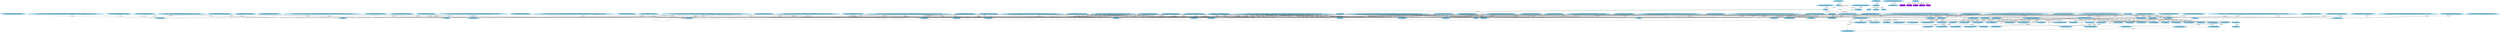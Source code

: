 digraph {
	"pizza.NamedPizza" [color=skyblue shape=ellipse style=filled]
	"pizza.American" [color=skyblue shape=ellipse style=filled]
	"pizza.NamedPizza" -> "pizza.American" [label=Subclass shape=normal]
	"pizza.hasTopping.some(pizza.MozzarellaTopping)" [color=skyblue shape=ellipse style=filled]
	"pizza.American" [color=skyblue shape=ellipse style=filled]
	"pizza.hasTopping.some(pizza.MozzarellaTopping)" -> "pizza.American" [label=Subclass shape=normal]
	"pizza.hasTopping.some(pizza.PeperoniSausageTopping)" [color=skyblue shape=ellipse style=filled]
	"pizza.American" [color=skyblue shape=ellipse style=filled]
	"pizza.hasTopping.some(pizza.PeperoniSausageTopping)" -> "pizza.American" [label=Subclass shape=normal]
	"pizza.hasTopping.some(pizza.TomatoTopping)" [color=skyblue shape=ellipse style=filled]
	"pizza.American" [color=skyblue shape=ellipse style=filled]
	"pizza.hasTopping.some(pizza.TomatoTopping)" -> "pizza.American" [label=Subclass shape=normal]
	"pizza.hasTopping.only(pizza.MozzarellaTopping | pizza.PeperoniSausageTopping | pizza.TomatoTopping)" [color=skyblue shape=ellipse style=filled]
	"pizza.American" [color=skyblue shape=ellipse style=filled]
	"pizza.hasTopping.only(pizza.MozzarellaTopping | pizza.PeperoniSausageTopping | pizza.TomatoTopping)" -> "pizza.American" [label=Subclass shape=normal]
	"pizza.hasCountryOfOrigin.value(pizza.America)" [color=skyblue shape=ellipse style=filled]
	"pizza.American" [color=skyblue shape=ellipse style=filled]
	"pizza.hasCountryOfOrigin.value(pizza.America)" -> "pizza.American" [label=Subclass shape=normal]
	"pizza.NamedPizza" [color=skyblue shape=ellipse style=filled]
	"pizza.AmericanHot" [color=skyblue shape=ellipse style=filled]
	"pizza.NamedPizza" -> "pizza.AmericanHot" [label=Subclass shape=normal]
	"pizza.hasTopping.some(pizza.HotGreenPepperTopping)" [color=skyblue shape=ellipse style=filled]
	"pizza.AmericanHot" [color=skyblue shape=ellipse style=filled]
	"pizza.hasTopping.some(pizza.HotGreenPepperTopping)" -> "pizza.AmericanHot" [label=Subclass shape=normal]
	"pizza.hasTopping.some(pizza.JalapenoPepperTopping)" [color=skyblue shape=ellipse style=filled]
	"pizza.AmericanHot" [color=skyblue shape=ellipse style=filled]
	"pizza.hasTopping.some(pizza.JalapenoPepperTopping)" -> "pizza.AmericanHot" [label=Subclass shape=normal]
	"pizza.hasTopping.some(pizza.MozzarellaTopping)" [color=skyblue shape=ellipse style=filled]
	"pizza.AmericanHot" [color=skyblue shape=ellipse style=filled]
	"pizza.hasTopping.some(pizza.MozzarellaTopping)" -> "pizza.AmericanHot" [label=Subclass shape=normal]
	"pizza.hasTopping.some(pizza.PeperoniSausageTopping)" [color=skyblue shape=ellipse style=filled]
	"pizza.AmericanHot" [color=skyblue shape=ellipse style=filled]
	"pizza.hasTopping.some(pizza.PeperoniSausageTopping)" -> "pizza.AmericanHot" [label=Subclass shape=normal]
	"pizza.hasTopping.some(pizza.TomatoTopping)" [color=skyblue shape=ellipse style=filled]
	"pizza.AmericanHot" [color=skyblue shape=ellipse style=filled]
	"pizza.hasTopping.some(pizza.TomatoTopping)" -> "pizza.AmericanHot" [label=Subclass shape=normal]
	"pizza.hasTopping.only(pizza.HotGreenPepperTopping | pizza.JalapenoPepperTopping | pizza.MozzarellaTopping | pizza.PeperoniSausageTopping | pizza.TomatoTopping)" [color=skyblue shape=ellipse style=filled]
	"pizza.AmericanHot" [color=skyblue shape=ellipse style=filled]
	"pizza.hasTopping.only(pizza.HotGreenPepperTopping | pizza.JalapenoPepperTopping | pizza.MozzarellaTopping | pizza.PeperoniSausageTopping | pizza.TomatoTopping)" -> "pizza.AmericanHot" [label=Subclass shape=normal]
	"pizza.hasCountryOfOrigin.value(pizza.America)" [color=skyblue shape=ellipse style=filled]
	"pizza.AmericanHot" [color=skyblue shape=ellipse style=filled]
	"pizza.hasCountryOfOrigin.value(pizza.America)" -> "pizza.AmericanHot" [label=Subclass shape=normal]
	"pizza.FishTopping" [color=skyblue shape=ellipse style=filled]
	"pizza.AnchoviesTopping" [color=skyblue shape=ellipse style=filled]
	"pizza.FishTopping" -> "pizza.AnchoviesTopping" [label=Subclass shape=normal]
	"pizza.VegetableTopping" [color=skyblue shape=ellipse style=filled]
	"pizza.ArtichokeTopping" [color=skyblue shape=ellipse style=filled]
	"pizza.VegetableTopping" -> "pizza.ArtichokeTopping" [label=Subclass shape=normal]
	"pizza.hasSpiciness.some(pizza.Mild)" [color=skyblue shape=ellipse style=filled]
	"pizza.ArtichokeTopping" [color=skyblue shape=ellipse style=filled]
	"pizza.hasSpiciness.some(pizza.Mild)" -> "pizza.ArtichokeTopping" [label=Subclass shape=normal]
	"pizza.VegetableTopping" [color=skyblue shape=ellipse style=filled]
	"pizza.AsparagusTopping" [color=skyblue shape=ellipse style=filled]
	"pizza.VegetableTopping" -> "pizza.AsparagusTopping" [label=Subclass shape=normal]
	"pizza.hasSpiciness.some(pizza.Mild)" [color=skyblue shape=ellipse style=filled]
	"pizza.AsparagusTopping" [color=skyblue shape=ellipse style=filled]
	"pizza.hasSpiciness.some(pizza.Mild)" -> "pizza.AsparagusTopping" [label=Subclass shape=normal]
	"pizza.NamedPizza" [color=skyblue shape=ellipse style=filled]
	"pizza.Cajun" [color=skyblue shape=ellipse style=filled]
	"pizza.NamedPizza" -> "pizza.Cajun" [label=Subclass shape=normal]
	"pizza.hasTopping.some(pizza.MozzarellaTopping)" [color=skyblue shape=ellipse style=filled]
	"pizza.Cajun" [color=skyblue shape=ellipse style=filled]
	"pizza.hasTopping.some(pizza.MozzarellaTopping)" -> "pizza.Cajun" [label=Subclass shape=normal]
	"pizza.hasTopping.some(pizza.OnionTopping)" [color=skyblue shape=ellipse style=filled]
	"pizza.Cajun" [color=skyblue shape=ellipse style=filled]
	"pizza.hasTopping.some(pizza.OnionTopping)" -> "pizza.Cajun" [label=Subclass shape=normal]
	"pizza.hasTopping.some(pizza.PeperonataTopping)" [color=skyblue shape=ellipse style=filled]
	"pizza.Cajun" [color=skyblue shape=ellipse style=filled]
	"pizza.hasTopping.some(pizza.PeperonataTopping)" -> "pizza.Cajun" [label=Subclass shape=normal]
	"pizza.hasTopping.some(pizza.PrawnsTopping)" [color=skyblue shape=ellipse style=filled]
	"pizza.Cajun" [color=skyblue shape=ellipse style=filled]
	"pizza.hasTopping.some(pizza.PrawnsTopping)" -> "pizza.Cajun" [label=Subclass shape=normal]
	"pizza.hasTopping.some(pizza.TobascoPepperSauce)" [color=skyblue shape=ellipse style=filled]
	"pizza.Cajun" [color=skyblue shape=ellipse style=filled]
	"pizza.hasTopping.some(pizza.TobascoPepperSauce)" -> "pizza.Cajun" [label=Subclass shape=normal]
	"pizza.hasTopping.some(pizza.TomatoTopping)" [color=skyblue shape=ellipse style=filled]
	"pizza.Cajun" [color=skyblue shape=ellipse style=filled]
	"pizza.hasTopping.some(pizza.TomatoTopping)" -> "pizza.Cajun" [label=Subclass shape=normal]
	"pizza.hasTopping.only(pizza.MozzarellaTopping | pizza.OnionTopping | pizza.PeperonataTopping | pizza.PrawnsTopping | pizza.TobascoPepperSauce | pizza.TomatoTopping)" [color=skyblue shape=ellipse style=filled]
	"pizza.Cajun" [color=skyblue shape=ellipse style=filled]
	"pizza.hasTopping.only(pizza.MozzarellaTopping | pizza.OnionTopping | pizza.PeperonataTopping | pizza.PrawnsTopping | pizza.TobascoPepperSauce | pizza.TomatoTopping)" -> "pizza.Cajun" [label=Subclass shape=normal]
	"pizza.HerbSpiceTopping" [color=skyblue shape=ellipse style=filled]
	"pizza.CajunSpiceTopping" [color=skyblue shape=ellipse style=filled]
	"pizza.HerbSpiceTopping" -> "pizza.CajunSpiceTopping" [label=Subclass shape=normal]
	"pizza.hasSpiciness.some(pizza.Hot)" [color=skyblue shape=ellipse style=filled]
	"pizza.CajunSpiceTopping" [color=skyblue shape=ellipse style=filled]
	"pizza.hasSpiciness.some(pizza.Hot)" -> "pizza.CajunSpiceTopping" [label=Subclass shape=normal]
	"pizza.VegetableTopping" [color=skyblue shape=ellipse style=filled]
	"pizza.CaperTopping" [color=skyblue shape=ellipse style=filled]
	"pizza.VegetableTopping" -> "pizza.CaperTopping" [label=Subclass shape=normal]
	"pizza.hasSpiciness.some(pizza.Mild)" [color=skyblue shape=ellipse style=filled]
	"pizza.CaperTopping" [color=skyblue shape=ellipse style=filled]
	"pizza.hasSpiciness.some(pizza.Mild)" -> "pizza.CaperTopping" [label=Subclass shape=normal]
	"pizza.NamedPizza" [color=skyblue shape=ellipse style=filled]
	"pizza.Capricciosa" [color=skyblue shape=ellipse style=filled]
	"pizza.NamedPizza" -> "pizza.Capricciosa" [label=Subclass shape=normal]
	"pizza.hasTopping.some(pizza.AnchoviesTopping)" [color=skyblue shape=ellipse style=filled]
	"pizza.Capricciosa" [color=skyblue shape=ellipse style=filled]
	"pizza.hasTopping.some(pizza.AnchoviesTopping)" -> "pizza.Capricciosa" [label=Subclass shape=normal]
	"pizza.hasTopping.some(pizza.CaperTopping)" [color=skyblue shape=ellipse style=filled]
	"pizza.Capricciosa" [color=skyblue shape=ellipse style=filled]
	"pizza.hasTopping.some(pizza.CaperTopping)" -> "pizza.Capricciosa" [label=Subclass shape=normal]
	"pizza.hasTopping.some(pizza.HamTopping)" [color=skyblue shape=ellipse style=filled]
	"pizza.Capricciosa" [color=skyblue shape=ellipse style=filled]
	"pizza.hasTopping.some(pizza.HamTopping)" -> "pizza.Capricciosa" [label=Subclass shape=normal]
	"pizza.hasTopping.some(pizza.MozzarellaTopping)" [color=skyblue shape=ellipse style=filled]
	"pizza.Capricciosa" [color=skyblue shape=ellipse style=filled]
	"pizza.hasTopping.some(pizza.MozzarellaTopping)" -> "pizza.Capricciosa" [label=Subclass shape=normal]
	"pizza.hasTopping.some(pizza.OliveTopping)" [color=skyblue shape=ellipse style=filled]
	"pizza.Capricciosa" [color=skyblue shape=ellipse style=filled]
	"pizza.hasTopping.some(pizza.OliveTopping)" -> "pizza.Capricciosa" [label=Subclass shape=normal]
	"pizza.hasTopping.some(pizza.PeperonataTopping)" [color=skyblue shape=ellipse style=filled]
	"pizza.Capricciosa" [color=skyblue shape=ellipse style=filled]
	"pizza.hasTopping.some(pizza.PeperonataTopping)" -> "pizza.Capricciosa" [label=Subclass shape=normal]
	"pizza.hasTopping.some(pizza.TomatoTopping)" [color=skyblue shape=ellipse style=filled]
	"pizza.Capricciosa" [color=skyblue shape=ellipse style=filled]
	"pizza.hasTopping.some(pizza.TomatoTopping)" -> "pizza.Capricciosa" [label=Subclass shape=normal]
	"pizza.hasTopping.only(pizza.AnchoviesTopping | pizza.CaperTopping | pizza.HamTopping | pizza.MozzarellaTopping | pizza.OliveTopping | pizza.PeperonataTopping | pizza.TomatoTopping)" [color=skyblue shape=ellipse style=filled]
	"pizza.Capricciosa" [color=skyblue shape=ellipse style=filled]
	"pizza.hasTopping.only(pizza.AnchoviesTopping | pizza.CaperTopping | pizza.HamTopping | pizza.MozzarellaTopping | pizza.OliveTopping | pizza.PeperonataTopping | pizza.TomatoTopping)" -> "pizza.Capricciosa" [label=Subclass shape=normal]
	"pizza.NamedPizza" [color=skyblue shape=ellipse style=filled]
	"pizza.Caprina" [color=skyblue shape=ellipse style=filled]
	"pizza.NamedPizza" -> "pizza.Caprina" [label=Subclass shape=normal]
	"pizza.hasTopping.some(pizza.GoatsCheeseTopping)" [color=skyblue shape=ellipse style=filled]
	"pizza.Caprina" [color=skyblue shape=ellipse style=filled]
	"pizza.hasTopping.some(pizza.GoatsCheeseTopping)" -> "pizza.Caprina" [label=Subclass shape=normal]
	"pizza.hasTopping.some(pizza.MozzarellaTopping)" [color=skyblue shape=ellipse style=filled]
	"pizza.Caprina" [color=skyblue shape=ellipse style=filled]
	"pizza.hasTopping.some(pizza.MozzarellaTopping)" -> "pizza.Caprina" [label=Subclass shape=normal]
	"pizza.hasTopping.some(pizza.SundriedTomatoTopping)" [color=skyblue shape=ellipse style=filled]
	"pizza.Caprina" [color=skyblue shape=ellipse style=filled]
	"pizza.hasTopping.some(pizza.SundriedTomatoTopping)" -> "pizza.Caprina" [label=Subclass shape=normal]
	"pizza.hasTopping.some(pizza.TomatoTopping)" [color=skyblue shape=ellipse style=filled]
	"pizza.Caprina" [color=skyblue shape=ellipse style=filled]
	"pizza.hasTopping.some(pizza.TomatoTopping)" -> "pizza.Caprina" [label=Subclass shape=normal]
	"pizza.hasTopping.only(pizza.GoatsCheeseTopping | pizza.MozzarellaTopping | pizza.SundriedTomatoTopping | pizza.TomatoTopping)" [color=skyblue shape=ellipse style=filled]
	"pizza.Caprina" [color=skyblue shape=ellipse style=filled]
	"pizza.hasTopping.only(pizza.GoatsCheeseTopping | pizza.MozzarellaTopping | pizza.SundriedTomatoTopping | pizza.TomatoTopping)" -> "pizza.Caprina" [label=Subclass shape=normal]
	"pizza.PizzaTopping" [color=skyblue shape=ellipse style=filled]
	"pizza.CheeseTopping" [color=skyblue shape=ellipse style=filled]
	"pizza.PizzaTopping" -> "pizza.CheeseTopping" [label=Subclass shape=normal]
	"pizza.CheeseTopping" [color=skyblue shape=ellipse style=filled]
	"pizza.CheeseyVegetableTopping" [color=skyblue shape=ellipse style=filled]
	"pizza.CheeseTopping" -> "pizza.CheeseyVegetableTopping" [label=Subclass shape=normal]
	"pizza.VegetableTopping" [color=skyblue shape=ellipse style=filled]
	"pizza.CheeseyVegetableTopping" [color=skyblue shape=ellipse style=filled]
	"pizza.VegetableTopping" -> "pizza.CheeseyVegetableTopping" [label=Subclass shape=normal]
	"pizza.MeatTopping" [color=skyblue shape=ellipse style=filled]
	"pizza.ChickenTopping" [color=skyblue shape=ellipse style=filled]
	"pizza.MeatTopping" -> "pizza.ChickenTopping" [label=Subclass shape=normal]
	"pizza.hasSpiciness.some(pizza.Mild)" [color=skyblue shape=ellipse style=filled]
	"pizza.ChickenTopping" [color=skyblue shape=ellipse style=filled]
	"pizza.hasSpiciness.some(pizza.Mild)" -> "pizza.ChickenTopping" [label=Subclass shape=normal]
	"pizza.PizzaBase" [color=skyblue shape=ellipse style=filled]
	"pizza.DeepPanBase" [color=skyblue shape=ellipse style=filled]
	"pizza.PizzaBase" -> "pizza.DeepPanBase" [label=Subclass shape=normal]
	"pizza.NamedPizza" [color=skyblue shape=ellipse style=filled]
	"pizza.Fiorentina" [color=skyblue shape=ellipse style=filled]
	"pizza.NamedPizza" -> "pizza.Fiorentina" [label=Subclass shape=normal]
	"pizza.hasTopping.some(pizza.GarlicTopping)" [color=skyblue shape=ellipse style=filled]
	"pizza.Fiorentina" [color=skyblue shape=ellipse style=filled]
	"pizza.hasTopping.some(pizza.GarlicTopping)" -> "pizza.Fiorentina" [label=Subclass shape=normal]
	"pizza.hasTopping.some(pizza.MozzarellaTopping)" [color=skyblue shape=ellipse style=filled]
	"pizza.Fiorentina" [color=skyblue shape=ellipse style=filled]
	"pizza.hasTopping.some(pizza.MozzarellaTopping)" -> "pizza.Fiorentina" [label=Subclass shape=normal]
	"pizza.hasTopping.some(pizza.OliveTopping)" [color=skyblue shape=ellipse style=filled]
	"pizza.Fiorentina" [color=skyblue shape=ellipse style=filled]
	"pizza.hasTopping.some(pizza.OliveTopping)" -> "pizza.Fiorentina" [label=Subclass shape=normal]
	"pizza.hasTopping.some(pizza.ParmesanTopping)" [color=skyblue shape=ellipse style=filled]
	"pizza.Fiorentina" [color=skyblue shape=ellipse style=filled]
	"pizza.hasTopping.some(pizza.ParmesanTopping)" -> "pizza.Fiorentina" [label=Subclass shape=normal]
	"pizza.hasTopping.some(pizza.SpinachTopping)" [color=skyblue shape=ellipse style=filled]
	"pizza.Fiorentina" [color=skyblue shape=ellipse style=filled]
	"pizza.hasTopping.some(pizza.SpinachTopping)" -> "pizza.Fiorentina" [label=Subclass shape=normal]
	"pizza.hasTopping.some(pizza.TomatoTopping)" [color=skyblue shape=ellipse style=filled]
	"pizza.Fiorentina" [color=skyblue shape=ellipse style=filled]
	"pizza.hasTopping.some(pizza.TomatoTopping)" -> "pizza.Fiorentina" [label=Subclass shape=normal]
	"pizza.hasTopping.only(pizza.GarlicTopping | pizza.MozzarellaTopping | pizza.OliveTopping | pizza.ParmesanTopping | pizza.SpinachTopping | pizza.TomatoTopping)" [color=skyblue shape=ellipse style=filled]
	"pizza.Fiorentina" [color=skyblue shape=ellipse style=filled]
	"pizza.hasTopping.only(pizza.GarlicTopping | pizza.MozzarellaTopping | pizza.OliveTopping | pizza.ParmesanTopping | pizza.SpinachTopping | pizza.TomatoTopping)" -> "pizza.Fiorentina" [label=Subclass shape=normal]
	"pizza.PizzaTopping" [color=skyblue shape=ellipse style=filled]
	"pizza.FishTopping" [color=skyblue shape=ellipse style=filled]
	"pizza.PizzaTopping" -> "pizza.FishTopping" [label=Subclass shape=normal]
	"pizza.hasSpiciness.some(pizza.Mild)" [color=skyblue shape=ellipse style=filled]
	"pizza.FishTopping" [color=skyblue shape=ellipse style=filled]
	"pizza.hasSpiciness.some(pizza.Mild)" -> "pizza.FishTopping" [label=Subclass shape=normal]
	"pizza.DomainConcept" [color=skyblue shape=ellipse style=filled]
	"pizza.Food" [color=skyblue shape=ellipse style=filled]
	"pizza.DomainConcept" -> "pizza.Food" [label=Subclass shape=normal]
	"pizza.CheeseTopping" [color=skyblue shape=ellipse style=filled]
	"pizza.FourCheesesTopping" [color=skyblue shape=ellipse style=filled]
	"pizza.CheeseTopping" -> "pizza.FourCheesesTopping" [label=Subclass shape=normal]
	"pizza.hasSpiciness.some(pizza.Mild)" [color=skyblue shape=ellipse style=filled]
	"pizza.FourCheesesTopping" [color=skyblue shape=ellipse style=filled]
	"pizza.hasSpiciness.some(pizza.Mild)" -> "pizza.FourCheesesTopping" [label=Subclass shape=normal]
	"pizza.NamedPizza" [color=skyblue shape=ellipse style=filled]
	"pizza.FourSeasons" [color=skyblue shape=ellipse style=filled]
	"pizza.NamedPizza" -> "pizza.FourSeasons" [label=Subclass shape=normal]
	"pizza.hasTopping.some(pizza.AnchoviesTopping)" [color=skyblue shape=ellipse style=filled]
	"pizza.FourSeasons" [color=skyblue shape=ellipse style=filled]
	"pizza.hasTopping.some(pizza.AnchoviesTopping)" -> "pizza.FourSeasons" [label=Subclass shape=normal]
	"pizza.hasTopping.some(pizza.CaperTopping)" [color=skyblue shape=ellipse style=filled]
	"pizza.FourSeasons" [color=skyblue shape=ellipse style=filled]
	"pizza.hasTopping.some(pizza.CaperTopping)" -> "pizza.FourSeasons" [label=Subclass shape=normal]
	"pizza.hasTopping.some(pizza.MozzarellaTopping)" [color=skyblue shape=ellipse style=filled]
	"pizza.FourSeasons" [color=skyblue shape=ellipse style=filled]
	"pizza.hasTopping.some(pizza.MozzarellaTopping)" -> "pizza.FourSeasons" [label=Subclass shape=normal]
	"pizza.hasTopping.some(pizza.MushroomTopping)" [color=skyblue shape=ellipse style=filled]
	"pizza.FourSeasons" [color=skyblue shape=ellipse style=filled]
	"pizza.hasTopping.some(pizza.MushroomTopping)" -> "pizza.FourSeasons" [label=Subclass shape=normal]
	"pizza.hasTopping.some(pizza.OliveTopping)" [color=skyblue shape=ellipse style=filled]
	"pizza.FourSeasons" [color=skyblue shape=ellipse style=filled]
	"pizza.hasTopping.some(pizza.OliveTopping)" -> "pizza.FourSeasons" [label=Subclass shape=normal]
	"pizza.hasTopping.some(pizza.PeperoniSausageTopping)" [color=skyblue shape=ellipse style=filled]
	"pizza.FourSeasons" [color=skyblue shape=ellipse style=filled]
	"pizza.hasTopping.some(pizza.PeperoniSausageTopping)" -> "pizza.FourSeasons" [label=Subclass shape=normal]
	"pizza.hasTopping.some(pizza.TomatoTopping)" [color=skyblue shape=ellipse style=filled]
	"pizza.FourSeasons" [color=skyblue shape=ellipse style=filled]
	"pizza.hasTopping.some(pizza.TomatoTopping)" -> "pizza.FourSeasons" [label=Subclass shape=normal]
	"pizza.hasTopping.only(pizza.AnchoviesTopping | pizza.CaperTopping | pizza.MozzarellaTopping | pizza.MushroomTopping | pizza.OliveTopping | pizza.PeperoniSausageTopping | pizza.TomatoTopping)" [color=skyblue shape=ellipse style=filled]
	"pizza.FourSeasons" [color=skyblue shape=ellipse style=filled]
	"pizza.hasTopping.only(pizza.AnchoviesTopping | pizza.CaperTopping | pizza.MozzarellaTopping | pizza.MushroomTopping | pizza.OliveTopping | pizza.PeperoniSausageTopping | pizza.TomatoTopping)" -> "pizza.FourSeasons" [label=Subclass shape=normal]
	"pizza.PizzaTopping" [color=skyblue shape=ellipse style=filled]
	"pizza.FruitTopping" [color=skyblue shape=ellipse style=filled]
	"pizza.PizzaTopping" -> "pizza.FruitTopping" [label=Subclass shape=normal]
	"pizza.NamedPizza" [color=skyblue shape=ellipse style=filled]
	"pizza.FruttiDiMare" [color=skyblue shape=ellipse style=filled]
	"pizza.NamedPizza" -> "pizza.FruttiDiMare" [label=Subclass shape=normal]
	"pizza.hasTopping.some(pizza.GarlicTopping)" [color=skyblue shape=ellipse style=filled]
	"pizza.FruttiDiMare" [color=skyblue shape=ellipse style=filled]
	"pizza.hasTopping.some(pizza.GarlicTopping)" -> "pizza.FruttiDiMare" [label=Subclass shape=normal]
	"pizza.hasTopping.some(pizza.MixedSeafoodTopping)" [color=skyblue shape=ellipse style=filled]
	"pizza.FruttiDiMare" [color=skyblue shape=ellipse style=filled]
	"pizza.hasTopping.some(pizza.MixedSeafoodTopping)" -> "pizza.FruttiDiMare" [label=Subclass shape=normal]
	"pizza.hasTopping.some(pizza.TomatoTopping)" [color=skyblue shape=ellipse style=filled]
	"pizza.FruttiDiMare" [color=skyblue shape=ellipse style=filled]
	"pizza.hasTopping.some(pizza.TomatoTopping)" -> "pizza.FruttiDiMare" [label=Subclass shape=normal]
	"pizza.hasTopping.only(pizza.GarlicTopping | pizza.MixedSeafoodTopping | pizza.TomatoTopping)" [color=skyblue shape=ellipse style=filled]
	"pizza.FruttiDiMare" [color=skyblue shape=ellipse style=filled]
	"pizza.hasTopping.only(pizza.GarlicTopping | pizza.MixedSeafoodTopping | pizza.TomatoTopping)" -> "pizza.FruttiDiMare" [label=Subclass shape=normal]
	"pizza.VegetableTopping" [color=skyblue shape=ellipse style=filled]
	"pizza.GarlicTopping" [color=skyblue shape=ellipse style=filled]
	"pizza.VegetableTopping" -> "pizza.GarlicTopping" [label=Subclass shape=normal]
	"pizza.hasSpiciness.some(pizza.Medium)" [color=skyblue shape=ellipse style=filled]
	"pizza.GarlicTopping" [color=skyblue shape=ellipse style=filled]
	"pizza.hasSpiciness.some(pizza.Medium)" -> "pizza.GarlicTopping" [label=Subclass shape=normal]
	"pizza.NamedPizza" [color=skyblue shape=ellipse style=filled]
	"pizza.Giardiniera" [color=skyblue shape=ellipse style=filled]
	"pizza.NamedPizza" -> "pizza.Giardiniera" [label=Subclass shape=normal]
	"pizza.hasTopping.some(pizza.LeekTopping)" [color=skyblue shape=ellipse style=filled]
	"pizza.Giardiniera" [color=skyblue shape=ellipse style=filled]
	"pizza.hasTopping.some(pizza.LeekTopping)" -> "pizza.Giardiniera" [label=Subclass shape=normal]
	"pizza.hasTopping.some(pizza.MozzarellaTopping)" [color=skyblue shape=ellipse style=filled]
	"pizza.Giardiniera" [color=skyblue shape=ellipse style=filled]
	"pizza.hasTopping.some(pizza.MozzarellaTopping)" -> "pizza.Giardiniera" [label=Subclass shape=normal]
	"pizza.hasTopping.some(pizza.MushroomTopping)" [color=skyblue shape=ellipse style=filled]
	"pizza.Giardiniera" [color=skyblue shape=ellipse style=filled]
	"pizza.hasTopping.some(pizza.MushroomTopping)" -> "pizza.Giardiniera" [label=Subclass shape=normal]
	"pizza.hasTopping.some(pizza.OliveTopping)" [color=skyblue shape=ellipse style=filled]
	"pizza.Giardiniera" [color=skyblue shape=ellipse style=filled]
	"pizza.hasTopping.some(pizza.OliveTopping)" -> "pizza.Giardiniera" [label=Subclass shape=normal]
	"pizza.hasTopping.some(pizza.PeperonataTopping)" [color=skyblue shape=ellipse style=filled]
	"pizza.Giardiniera" [color=skyblue shape=ellipse style=filled]
	"pizza.hasTopping.some(pizza.PeperonataTopping)" -> "pizza.Giardiniera" [label=Subclass shape=normal]
	"pizza.hasTopping.some(pizza.PetitPoisTopping)" [color=skyblue shape=ellipse style=filled]
	"pizza.Giardiniera" [color=skyblue shape=ellipse style=filled]
	"pizza.hasTopping.some(pizza.PetitPoisTopping)" -> "pizza.Giardiniera" [label=Subclass shape=normal]
	"pizza.hasTopping.some(pizza.SlicedTomatoTopping)" [color=skyblue shape=ellipse style=filled]
	"pizza.Giardiniera" [color=skyblue shape=ellipse style=filled]
	"pizza.hasTopping.some(pizza.SlicedTomatoTopping)" -> "pizza.Giardiniera" [label=Subclass shape=normal]
	"pizza.hasTopping.some(pizza.TomatoTopping)" [color=skyblue shape=ellipse style=filled]
	"pizza.Giardiniera" [color=skyblue shape=ellipse style=filled]
	"pizza.hasTopping.some(pizza.TomatoTopping)" -> "pizza.Giardiniera" [label=Subclass shape=normal]
	"pizza.hasTopping.only(pizza.LeekTopping | pizza.MozzarellaTopping | pizza.MushroomTopping | pizza.OliveTopping | pizza.PeperonataTopping | pizza.PetitPoisTopping | pizza.SlicedTomatoTopping | pizza.TomatoTopping)" [color=skyblue shape=ellipse style=filled]
	"pizza.Giardiniera" [color=skyblue shape=ellipse style=filled]
	"pizza.hasTopping.only(pizza.LeekTopping | pizza.MozzarellaTopping | pizza.MushroomTopping | pizza.OliveTopping | pizza.PeperonataTopping | pizza.PetitPoisTopping | pizza.SlicedTomatoTopping | pizza.TomatoTopping)" -> "pizza.Giardiniera" [label=Subclass shape=normal]
	"pizza.CheeseTopping" [color=skyblue shape=ellipse style=filled]
	"pizza.GoatsCheeseTopping" [color=skyblue shape=ellipse style=filled]
	"pizza.CheeseTopping" -> "pizza.GoatsCheeseTopping" [label=Subclass shape=normal]
	"pizza.hasSpiciness.some(pizza.Mild)" [color=skyblue shape=ellipse style=filled]
	"pizza.GoatsCheeseTopping" [color=skyblue shape=ellipse style=filled]
	"pizza.hasSpiciness.some(pizza.Mild)" -> "pizza.GoatsCheeseTopping" [label=Subclass shape=normal]
	"pizza.CheeseTopping" [color=skyblue shape=ellipse style=filled]
	"pizza.GorgonzolaTopping" [color=skyblue shape=ellipse style=filled]
	"pizza.CheeseTopping" -> "pizza.GorgonzolaTopping" [label=Subclass shape=normal]
	"pizza.hasSpiciness.some(pizza.Mild)" [color=skyblue shape=ellipse style=filled]
	"pizza.GorgonzolaTopping" [color=skyblue shape=ellipse style=filled]
	"pizza.hasSpiciness.some(pizza.Mild)" -> "pizza.GorgonzolaTopping" [label=Subclass shape=normal]
	"pizza.PepperTopping" [color=skyblue shape=ellipse style=filled]
	"pizza.GreenPepperTopping" [color=skyblue shape=ellipse style=filled]
	"pizza.PepperTopping" -> "pizza.GreenPepperTopping" [label=Subclass shape=normal]
	"pizza.MeatTopping" [color=skyblue shape=ellipse style=filled]
	"pizza.HamTopping" [color=skyblue shape=ellipse style=filled]
	"pizza.MeatTopping" -> "pizza.HamTopping" [label=Subclass shape=normal]
	"pizza.PizzaTopping" [color=skyblue shape=ellipse style=filled]
	"pizza.HerbSpiceTopping" [color=skyblue shape=ellipse style=filled]
	"pizza.PizzaTopping" -> "pizza.HerbSpiceTopping" [label=Subclass shape=normal]
	"pizza.Spiciness" [color=skyblue shape=ellipse style=filled]
	"pizza.Hot" [color=skyblue shape=ellipse style=filled]
	"pizza.Spiciness" -> "pizza.Hot" [label=Subclass shape=normal]
	"pizza.GreenPepperTopping" [color=skyblue shape=ellipse style=filled]
	"pizza.HotGreenPepperTopping" [color=skyblue shape=ellipse style=filled]
	"pizza.GreenPepperTopping" -> "pizza.HotGreenPepperTopping" [label=Subclass shape=normal]
	"pizza.hasSpiciness.some(pizza.Hot)" [color=skyblue shape=ellipse style=filled]
	"pizza.HotGreenPepperTopping" [color=skyblue shape=ellipse style=filled]
	"pizza.hasSpiciness.some(pizza.Hot)" -> "pizza.HotGreenPepperTopping" [label=Subclass shape=normal]
	"pizza.MeatTopping" [color=skyblue shape=ellipse style=filled]
	"pizza.HotSpicedBeefTopping" [color=skyblue shape=ellipse style=filled]
	"pizza.MeatTopping" -> "pizza.HotSpicedBeefTopping" [label=Subclass shape=normal]
	"pizza.hasSpiciness.some(pizza.Hot)" [color=skyblue shape=ellipse style=filled]
	"pizza.HotSpicedBeefTopping" [color=skyblue shape=ellipse style=filled]
	"pizza.hasSpiciness.some(pizza.Hot)" -> "pizza.HotSpicedBeefTopping" [label=Subclass shape=normal]
	"pizza.Food" [color=skyblue shape=ellipse style=filled]
	"pizza.IceCream" [color=skyblue shape=ellipse style=filled]
	"pizza.Food" -> "pizza.IceCream" [label=Subclass shape=normal]
	"pizza.hasTopping.some(pizza.FruitTopping)" [color=skyblue shape=ellipse style=filled]
	"pizza.IceCream" [color=skyblue shape=ellipse style=filled]
	"pizza.hasTopping.some(pizza.FruitTopping)" -> "pizza.IceCream" [label=Subclass shape=normal]
	"pizza.PepperTopping" [color=skyblue shape=ellipse style=filled]
	"pizza.JalapenoPepperTopping" [color=skyblue shape=ellipse style=filled]
	"pizza.PepperTopping" -> "pizza.JalapenoPepperTopping" [label=Subclass shape=normal]
	"pizza.hasSpiciness.some(pizza.Hot)" [color=skyblue shape=ellipse style=filled]
	"pizza.JalapenoPepperTopping" [color=skyblue shape=ellipse style=filled]
	"pizza.hasSpiciness.some(pizza.Hot)" -> "pizza.JalapenoPepperTopping" [label=Subclass shape=normal]
	"pizza.NamedPizza" [color=skyblue shape=ellipse style=filled]
	"pizza.LaReine" [color=skyblue shape=ellipse style=filled]
	"pizza.NamedPizza" -> "pizza.LaReine" [label=Subclass shape=normal]
	"pizza.hasTopping.some(pizza.HamTopping)" [color=skyblue shape=ellipse style=filled]
	"pizza.LaReine" [color=skyblue shape=ellipse style=filled]
	"pizza.hasTopping.some(pizza.HamTopping)" -> "pizza.LaReine" [label=Subclass shape=normal]
	"pizza.hasTopping.some(pizza.MozzarellaTopping)" [color=skyblue shape=ellipse style=filled]
	"pizza.LaReine" [color=skyblue shape=ellipse style=filled]
	"pizza.hasTopping.some(pizza.MozzarellaTopping)" -> "pizza.LaReine" [label=Subclass shape=normal]
	"pizza.hasTopping.some(pizza.MushroomTopping)" [color=skyblue shape=ellipse style=filled]
	"pizza.LaReine" [color=skyblue shape=ellipse style=filled]
	"pizza.hasTopping.some(pizza.MushroomTopping)" -> "pizza.LaReine" [label=Subclass shape=normal]
	"pizza.hasTopping.some(pizza.OliveTopping)" [color=skyblue shape=ellipse style=filled]
	"pizza.LaReine" [color=skyblue shape=ellipse style=filled]
	"pizza.hasTopping.some(pizza.OliveTopping)" -> "pizza.LaReine" [label=Subclass shape=normal]
	"pizza.hasTopping.some(pizza.TomatoTopping)" [color=skyblue shape=ellipse style=filled]
	"pizza.LaReine" [color=skyblue shape=ellipse style=filled]
	"pizza.hasTopping.some(pizza.TomatoTopping)" -> "pizza.LaReine" [label=Subclass shape=normal]
	"pizza.hasTopping.only(pizza.HamTopping | pizza.MozzarellaTopping | pizza.MushroomTopping | pizza.OliveTopping | pizza.TomatoTopping)" [color=skyblue shape=ellipse style=filled]
	"pizza.LaReine" [color=skyblue shape=ellipse style=filled]
	"pizza.hasTopping.only(pizza.HamTopping | pizza.MozzarellaTopping | pizza.MushroomTopping | pizza.OliveTopping | pizza.TomatoTopping)" -> "pizza.LaReine" [label=Subclass shape=normal]
	"pizza.VegetableTopping" [color=skyblue shape=ellipse style=filled]
	"pizza.LeekTopping" [color=skyblue shape=ellipse style=filled]
	"pizza.VegetableTopping" -> "pizza.LeekTopping" [label=Subclass shape=normal]
	"pizza.hasSpiciness.some(pizza.Mild)" [color=skyblue shape=ellipse style=filled]
	"pizza.LeekTopping" [color=skyblue shape=ellipse style=filled]
	"pizza.hasSpiciness.some(pizza.Mild)" -> "pizza.LeekTopping" [label=Subclass shape=normal]
	"pizza.NamedPizza" [color=skyblue shape=ellipse style=filled]
	"pizza.Margherita" [color=skyblue shape=ellipse style=filled]
	"pizza.NamedPizza" -> "pizza.Margherita" [label=Subclass shape=normal]
	"pizza.hasTopping.some(pizza.MozzarellaTopping)" [color=skyblue shape=ellipse style=filled]
	"pizza.Margherita" [color=skyblue shape=ellipse style=filled]
	"pizza.hasTopping.some(pizza.MozzarellaTopping)" -> "pizza.Margherita" [label=Subclass shape=normal]
	"pizza.hasTopping.some(pizza.TomatoTopping)" [color=skyblue shape=ellipse style=filled]
	"pizza.Margherita" [color=skyblue shape=ellipse style=filled]
	"pizza.hasTopping.some(pizza.TomatoTopping)" -> "pizza.Margherita" [label=Subclass shape=normal]
	"pizza.hasTopping.only(pizza.MozzarellaTopping | pizza.TomatoTopping)" [color=skyblue shape=ellipse style=filled]
	"pizza.Margherita" [color=skyblue shape=ellipse style=filled]
	"pizza.hasTopping.only(pizza.MozzarellaTopping | pizza.TomatoTopping)" -> "pizza.Margherita" [label=Subclass shape=normal]
	"pizza.PizzaTopping" [color=skyblue shape=ellipse style=filled]
	"pizza.MeatTopping" [color=skyblue shape=ellipse style=filled]
	"pizza.PizzaTopping" -> "pizza.MeatTopping" [label=Subclass shape=normal]
	"pizza.Spiciness" [color=skyblue shape=ellipse style=filled]
	"pizza.Medium" [color=skyblue shape=ellipse style=filled]
	"pizza.Spiciness" -> "pizza.Medium" [label=Subclass shape=normal]
	"pizza.Spiciness" [color=skyblue shape=ellipse style=filled]
	"pizza.Mild" [color=skyblue shape=ellipse style=filled]
	"pizza.Spiciness" -> "pizza.Mild" [label=Subclass shape=normal]
	"pizza.FishTopping" [color=skyblue shape=ellipse style=filled]
	"pizza.MixedSeafoodTopping" [color=skyblue shape=ellipse style=filled]
	"pizza.FishTopping" -> "pizza.MixedSeafoodTopping" [label=Subclass shape=normal]
	"pizza.CheeseTopping" [color=skyblue shape=ellipse style=filled]
	"pizza.MozzarellaTopping" [color=skyblue shape=ellipse style=filled]
	"pizza.CheeseTopping" -> "pizza.MozzarellaTopping" [label=Subclass shape=normal]
	"pizza.hasSpiciness.some(pizza.Mild)" [color=skyblue shape=ellipse style=filled]
	"pizza.MozzarellaTopping" [color=skyblue shape=ellipse style=filled]
	"pizza.hasSpiciness.some(pizza.Mild)" -> "pizza.MozzarellaTopping" [label=Subclass shape=normal]
	"pizza.hasCountryOfOrigin.value(pizza.Italy)" [color=skyblue shape=ellipse style=filled]
	"pizza.MozzarellaTopping" [color=skyblue shape=ellipse style=filled]
	"pizza.hasCountryOfOrigin.value(pizza.Italy)" -> "pizza.MozzarellaTopping" [label=Subclass shape=normal]
	"pizza.NamedPizza" [color=skyblue shape=ellipse style=filled]
	"pizza.Mushroom" [color=skyblue shape=ellipse style=filled]
	"pizza.NamedPizza" -> "pizza.Mushroom" [label=Subclass shape=normal]
	"pizza.hasTopping.some(pizza.MozzarellaTopping)" [color=skyblue shape=ellipse style=filled]
	"pizza.Mushroom" [color=skyblue shape=ellipse style=filled]
	"pizza.hasTopping.some(pizza.MozzarellaTopping)" -> "pizza.Mushroom" [label=Subclass shape=normal]
	"pizza.hasTopping.some(pizza.MushroomTopping)" [color=skyblue shape=ellipse style=filled]
	"pizza.Mushroom" [color=skyblue shape=ellipse style=filled]
	"pizza.hasTopping.some(pizza.MushroomTopping)" -> "pizza.Mushroom" [label=Subclass shape=normal]
	"pizza.hasTopping.some(pizza.TomatoTopping)" [color=skyblue shape=ellipse style=filled]
	"pizza.Mushroom" [color=skyblue shape=ellipse style=filled]
	"pizza.hasTopping.some(pizza.TomatoTopping)" -> "pizza.Mushroom" [label=Subclass shape=normal]
	"pizza.hasTopping.only(pizza.MozzarellaTopping | pizza.MushroomTopping | pizza.TomatoTopping)" [color=skyblue shape=ellipse style=filled]
	"pizza.Mushroom" [color=skyblue shape=ellipse style=filled]
	"pizza.hasTopping.only(pizza.MozzarellaTopping | pizza.MushroomTopping | pizza.TomatoTopping)" -> "pizza.Mushroom" [label=Subclass shape=normal]
	"pizza.VegetableTopping" [color=skyblue shape=ellipse style=filled]
	"pizza.MushroomTopping" [color=skyblue shape=ellipse style=filled]
	"pizza.VegetableTopping" -> "pizza.MushroomTopping" [label=Subclass shape=normal]
	"pizza.hasSpiciness.some(pizza.Mild)" [color=skyblue shape=ellipse style=filled]
	"pizza.MushroomTopping" [color=skyblue shape=ellipse style=filled]
	"pizza.hasSpiciness.some(pizza.Mild)" -> "pizza.MushroomTopping" [label=Subclass shape=normal]
	"pizza.Pizza" [color=skyblue shape=ellipse style=filled]
	"pizza.NamedPizza" [color=skyblue shape=ellipse style=filled]
	"pizza.Pizza" -> "pizza.NamedPizza" [label=Subclass shape=normal]
	"pizza.NamedPizza" [color=skyblue shape=ellipse style=filled]
	"pizza.Napoletana" [color=skyblue shape=ellipse style=filled]
	"pizza.NamedPizza" -> "pizza.Napoletana" [label=Subclass shape=normal]
	"pizza.hasTopping.some(pizza.AnchoviesTopping)" [color=skyblue shape=ellipse style=filled]
	"pizza.Napoletana" [color=skyblue shape=ellipse style=filled]
	"pizza.hasTopping.some(pizza.AnchoviesTopping)" -> "pizza.Napoletana" [label=Subclass shape=normal]
	"pizza.hasTopping.some(pizza.CaperTopping)" [color=skyblue shape=ellipse style=filled]
	"pizza.Napoletana" [color=skyblue shape=ellipse style=filled]
	"pizza.hasTopping.some(pizza.CaperTopping)" -> "pizza.Napoletana" [label=Subclass shape=normal]
	"pizza.hasTopping.some(pizza.MozzarellaTopping)" [color=skyblue shape=ellipse style=filled]
	"pizza.Napoletana" [color=skyblue shape=ellipse style=filled]
	"pizza.hasTopping.some(pizza.MozzarellaTopping)" -> "pizza.Napoletana" [label=Subclass shape=normal]
	"pizza.hasTopping.some(pizza.OliveTopping)" [color=skyblue shape=ellipse style=filled]
	"pizza.Napoletana" [color=skyblue shape=ellipse style=filled]
	"pizza.hasTopping.some(pizza.OliveTopping)" -> "pizza.Napoletana" [label=Subclass shape=normal]
	"pizza.hasTopping.some(pizza.TomatoTopping)" [color=skyblue shape=ellipse style=filled]
	"pizza.Napoletana" [color=skyblue shape=ellipse style=filled]
	"pizza.hasTopping.some(pizza.TomatoTopping)" -> "pizza.Napoletana" [label=Subclass shape=normal]
	"pizza.hasTopping.only(pizza.AnchoviesTopping | pizza.CaperTopping | pizza.MozzarellaTopping | pizza.OliveTopping | pizza.TomatoTopping)" [color=skyblue shape=ellipse style=filled]
	"pizza.Napoletana" [color=skyblue shape=ellipse style=filled]
	"pizza.hasTopping.only(pizza.AnchoviesTopping | pizza.CaperTopping | pizza.MozzarellaTopping | pizza.OliveTopping | pizza.TomatoTopping)" -> "pizza.Napoletana" [label=Subclass shape=normal]
	"pizza.hasCountryOfOrigin.value(pizza.Italy)" [color=skyblue shape=ellipse style=filled]
	"pizza.Napoletana" [color=skyblue shape=ellipse style=filled]
	"pizza.hasCountryOfOrigin.value(pizza.Italy)" -> "pizza.Napoletana" [label=Subclass shape=normal]
	"pizza.PizzaTopping" [color=skyblue shape=ellipse style=filled]
	"pizza.NutTopping" [color=skyblue shape=ellipse style=filled]
	"pizza.PizzaTopping" -> "pizza.NutTopping" [label=Subclass shape=normal]
	"pizza.hasSpiciness.some(pizza.Mild)" [color=skyblue shape=ellipse style=filled]
	"pizza.NutTopping" [color=skyblue shape=ellipse style=filled]
	"pizza.hasSpiciness.some(pizza.Mild)" -> "pizza.NutTopping" [label=Subclass shape=normal]
	"pizza.VegetableTopping" [color=skyblue shape=ellipse style=filled]
	"pizza.OliveTopping" [color=skyblue shape=ellipse style=filled]
	"pizza.VegetableTopping" -> "pizza.OliveTopping" [label=Subclass shape=normal]
	"pizza.hasSpiciness.some(pizza.Mild)" [color=skyblue shape=ellipse style=filled]
	"pizza.OliveTopping" [color=skyblue shape=ellipse style=filled]
	"pizza.hasSpiciness.some(pizza.Mild)" -> "pizza.OliveTopping" [label=Subclass shape=normal]
	"pizza.VegetableTopping" [color=skyblue shape=ellipse style=filled]
	"pizza.OnionTopping" [color=skyblue shape=ellipse style=filled]
	"pizza.VegetableTopping" -> "pizza.OnionTopping" [label=Subclass shape=normal]
	"pizza.hasSpiciness.some(pizza.Medium)" [color=skyblue shape=ellipse style=filled]
	"pizza.OnionTopping" [color=skyblue shape=ellipse style=filled]
	"pizza.hasSpiciness.some(pizza.Medium)" -> "pizza.OnionTopping" [label=Subclass shape=normal]
	"pizza.HamTopping" [color=skyblue shape=ellipse style=filled]
	"pizza.ParmaHamTopping" [color=skyblue shape=ellipse style=filled]
	"pizza.HamTopping" -> "pizza.ParmaHamTopping" [label=Subclass shape=normal]
	"pizza.hasSpiciness.some(pizza.Mild)" [color=skyblue shape=ellipse style=filled]
	"pizza.ParmaHamTopping" [color=skyblue shape=ellipse style=filled]
	"pizza.hasSpiciness.some(pizza.Mild)" -> "pizza.ParmaHamTopping" [label=Subclass shape=normal]
	"pizza.NamedPizza" [color=skyblue shape=ellipse style=filled]
	"pizza.Parmense" [color=skyblue shape=ellipse style=filled]
	"pizza.NamedPizza" -> "pizza.Parmense" [label=Subclass shape=normal]
	"pizza.hasTopping.some(pizza.AsparagusTopping)" [color=skyblue shape=ellipse style=filled]
	"pizza.Parmense" [color=skyblue shape=ellipse style=filled]
	"pizza.hasTopping.some(pizza.AsparagusTopping)" -> "pizza.Parmense" [label=Subclass shape=normal]
	"pizza.hasTopping.some(pizza.HamTopping)" [color=skyblue shape=ellipse style=filled]
	"pizza.Parmense" [color=skyblue shape=ellipse style=filled]
	"pizza.hasTopping.some(pizza.HamTopping)" -> "pizza.Parmense" [label=Subclass shape=normal]
	"pizza.hasTopping.some(pizza.MozzarellaTopping)" [color=skyblue shape=ellipse style=filled]
	"pizza.Parmense" [color=skyblue shape=ellipse style=filled]
	"pizza.hasTopping.some(pizza.MozzarellaTopping)" -> "pizza.Parmense" [label=Subclass shape=normal]
	"pizza.hasTopping.some(pizza.ParmesanTopping)" [color=skyblue shape=ellipse style=filled]
	"pizza.Parmense" [color=skyblue shape=ellipse style=filled]
	"pizza.hasTopping.some(pizza.ParmesanTopping)" -> "pizza.Parmense" [label=Subclass shape=normal]
	"pizza.hasTopping.some(pizza.TomatoTopping)" [color=skyblue shape=ellipse style=filled]
	"pizza.Parmense" [color=skyblue shape=ellipse style=filled]
	"pizza.hasTopping.some(pizza.TomatoTopping)" -> "pizza.Parmense" [label=Subclass shape=normal]
	"pizza.hasTopping.only(pizza.AsparagusTopping | pizza.HamTopping | pizza.MozzarellaTopping | pizza.ParmesanTopping | pizza.TomatoTopping)" [color=skyblue shape=ellipse style=filled]
	"pizza.Parmense" [color=skyblue shape=ellipse style=filled]
	"pizza.hasTopping.only(pizza.AsparagusTopping | pizza.HamTopping | pizza.MozzarellaTopping | pizza.ParmesanTopping | pizza.TomatoTopping)" -> "pizza.Parmense" [label=Subclass shape=normal]
	"pizza.CheeseTopping" [color=skyblue shape=ellipse style=filled]
	"pizza.ParmesanTopping" [color=skyblue shape=ellipse style=filled]
	"pizza.CheeseTopping" -> "pizza.ParmesanTopping" [label=Subclass shape=normal]
	"pizza.hasSpiciness.some(pizza.Mild)" [color=skyblue shape=ellipse style=filled]
	"pizza.ParmesanTopping" [color=skyblue shape=ellipse style=filled]
	"pizza.hasSpiciness.some(pizza.Mild)" -> "pizza.ParmesanTopping" [label=Subclass shape=normal]
	"pizza.PepperTopping" [color=skyblue shape=ellipse style=filled]
	"pizza.PeperonataTopping" [color=skyblue shape=ellipse style=filled]
	"pizza.PepperTopping" -> "pizza.PeperonataTopping" [label=Subclass shape=normal]
	"pizza.hasSpiciness.some(pizza.Medium)" [color=skyblue shape=ellipse style=filled]
	"pizza.PeperonataTopping" [color=skyblue shape=ellipse style=filled]
	"pizza.hasSpiciness.some(pizza.Medium)" -> "pizza.PeperonataTopping" [label=Subclass shape=normal]
	"pizza.MeatTopping" [color=skyblue shape=ellipse style=filled]
	"pizza.PeperoniSausageTopping" [color=skyblue shape=ellipse style=filled]
	"pizza.MeatTopping" -> "pizza.PeperoniSausageTopping" [label=Subclass shape=normal]
	"pizza.hasSpiciness.some(pizza.Medium)" [color=skyblue shape=ellipse style=filled]
	"pizza.PeperoniSausageTopping" [color=skyblue shape=ellipse style=filled]
	"pizza.hasSpiciness.some(pizza.Medium)" -> "pizza.PeperoniSausageTopping" [label=Subclass shape=normal]
	"pizza.VegetableTopping" [color=skyblue shape=ellipse style=filled]
	"pizza.PepperTopping" [color=skyblue shape=ellipse style=filled]
	"pizza.VegetableTopping" -> "pizza.PepperTopping" [label=Subclass shape=normal]
	"pizza.VegetableTopping" [color=skyblue shape=ellipse style=filled]
	"pizza.PetitPoisTopping" [color=skyblue shape=ellipse style=filled]
	"pizza.VegetableTopping" -> "pizza.PetitPoisTopping" [label=Subclass shape=normal]
	"pizza.hasSpiciness.some(pizza.Mild)" [color=skyblue shape=ellipse style=filled]
	"pizza.PetitPoisTopping" [color=skyblue shape=ellipse style=filled]
	"pizza.hasSpiciness.some(pizza.Mild)" -> "pizza.PetitPoisTopping" [label=Subclass shape=normal]
	"pizza.NutTopping" [color=skyblue shape=ellipse style=filled]
	"pizza.PineKernels" [color=skyblue shape=ellipse style=filled]
	"pizza.NutTopping" -> "pizza.PineKernels" [label=Subclass shape=normal]
	"pizza.Food" [color=skyblue shape=ellipse style=filled]
	"pizza.Pizza" [color=skyblue shape=ellipse style=filled]
	"pizza.Food" -> "pizza.Pizza" [label=Subclass shape=normal]
	"pizza.hasBase.some(pizza.PizzaBase)" [color=skyblue shape=ellipse style=filled]
	"pizza.Pizza" [color=skyblue shape=ellipse style=filled]
	"pizza.hasBase.some(pizza.PizzaBase)" -> "pizza.Pizza" [label=Subclass shape=normal]
	"pizza.Food" [color=skyblue shape=ellipse style=filled]
	"pizza.PizzaBase" [color=skyblue shape=ellipse style=filled]
	"pizza.Food" -> "pizza.PizzaBase" [label=Subclass shape=normal]
	"pizza.Food" [color=skyblue shape=ellipse style=filled]
	"pizza.PizzaTopping" [color=skyblue shape=ellipse style=filled]
	"pizza.Food" -> "pizza.PizzaTopping" [label=Subclass shape=normal]
	"pizza.NamedPizza" [color=skyblue shape=ellipse style=filled]
	"pizza.PolloAdAstra" [color=skyblue shape=ellipse style=filled]
	"pizza.NamedPizza" -> "pizza.PolloAdAstra" [label=Subclass shape=normal]
	"pizza.hasTopping.some(pizza.CajunSpiceTopping)" [color=skyblue shape=ellipse style=filled]
	"pizza.PolloAdAstra" [color=skyblue shape=ellipse style=filled]
	"pizza.hasTopping.some(pizza.CajunSpiceTopping)" -> "pizza.PolloAdAstra" [label=Subclass shape=normal]
	"pizza.hasTopping.some(pizza.ChickenTopping)" [color=skyblue shape=ellipse style=filled]
	"pizza.PolloAdAstra" [color=skyblue shape=ellipse style=filled]
	"pizza.hasTopping.some(pizza.ChickenTopping)" -> "pizza.PolloAdAstra" [label=Subclass shape=normal]
	"pizza.hasTopping.some(pizza.GarlicTopping)" [color=skyblue shape=ellipse style=filled]
	"pizza.PolloAdAstra" [color=skyblue shape=ellipse style=filled]
	"pizza.hasTopping.some(pizza.GarlicTopping)" -> "pizza.PolloAdAstra" [label=Subclass shape=normal]
	"pizza.hasTopping.some(pizza.MozzarellaTopping)" [color=skyblue shape=ellipse style=filled]
	"pizza.PolloAdAstra" [color=skyblue shape=ellipse style=filled]
	"pizza.hasTopping.some(pizza.MozzarellaTopping)" -> "pizza.PolloAdAstra" [label=Subclass shape=normal]
	"pizza.hasTopping.some(pizza.RedOnionTopping)" [color=skyblue shape=ellipse style=filled]
	"pizza.PolloAdAstra" [color=skyblue shape=ellipse style=filled]
	"pizza.hasTopping.some(pizza.RedOnionTopping)" -> "pizza.PolloAdAstra" [label=Subclass shape=normal]
	"pizza.hasTopping.some(pizza.SweetPepperTopping)" [color=skyblue shape=ellipse style=filled]
	"pizza.PolloAdAstra" [color=skyblue shape=ellipse style=filled]
	"pizza.hasTopping.some(pizza.SweetPepperTopping)" -> "pizza.PolloAdAstra" [label=Subclass shape=normal]
	"pizza.hasTopping.some(pizza.TomatoTopping)" [color=skyblue shape=ellipse style=filled]
	"pizza.PolloAdAstra" [color=skyblue shape=ellipse style=filled]
	"pizza.hasTopping.some(pizza.TomatoTopping)" -> "pizza.PolloAdAstra" [label=Subclass shape=normal]
	"pizza.hasTopping.only(pizza.CajunSpiceTopping | pizza.ChickenTopping | pizza.GarlicTopping | pizza.MozzarellaTopping | pizza.RedOnionTopping | pizza.SweetPepperTopping | pizza.TomatoTopping)" [color=skyblue shape=ellipse style=filled]
	"pizza.PolloAdAstra" [color=skyblue shape=ellipse style=filled]
	"pizza.hasTopping.only(pizza.CajunSpiceTopping | pizza.ChickenTopping | pizza.GarlicTopping | pizza.MozzarellaTopping | pizza.RedOnionTopping | pizza.SweetPepperTopping | pizza.TomatoTopping)" -> "pizza.PolloAdAstra" [label=Subclass shape=normal]
	"pizza.FishTopping" [color=skyblue shape=ellipse style=filled]
	"pizza.PrawnsTopping" [color=skyblue shape=ellipse style=filled]
	"pizza.FishTopping" -> "pizza.PrawnsTopping" [label=Subclass shape=normal]
	"pizza.NamedPizza" [color=skyblue shape=ellipse style=filled]
	"pizza.PrinceCarlo" [color=skyblue shape=ellipse style=filled]
	"pizza.NamedPizza" -> "pizza.PrinceCarlo" [label=Subclass shape=normal]
	"pizza.hasTopping.some(pizza.LeekTopping)" [color=skyblue shape=ellipse style=filled]
	"pizza.PrinceCarlo" [color=skyblue shape=ellipse style=filled]
	"pizza.hasTopping.some(pizza.LeekTopping)" -> "pizza.PrinceCarlo" [label=Subclass shape=normal]
	"pizza.hasTopping.some(pizza.MozzarellaTopping)" [color=skyblue shape=ellipse style=filled]
	"pizza.PrinceCarlo" [color=skyblue shape=ellipse style=filled]
	"pizza.hasTopping.some(pizza.MozzarellaTopping)" -> "pizza.PrinceCarlo" [label=Subclass shape=normal]
	"pizza.hasTopping.some(pizza.ParmesanTopping)" [color=skyblue shape=ellipse style=filled]
	"pizza.PrinceCarlo" [color=skyblue shape=ellipse style=filled]
	"pizza.hasTopping.some(pizza.ParmesanTopping)" -> "pizza.PrinceCarlo" [label=Subclass shape=normal]
	"pizza.hasTopping.some(pizza.RosemaryTopping)" [color=skyblue shape=ellipse style=filled]
	"pizza.PrinceCarlo" [color=skyblue shape=ellipse style=filled]
	"pizza.hasTopping.some(pizza.RosemaryTopping)" -> "pizza.PrinceCarlo" [label=Subclass shape=normal]
	"pizza.hasTopping.some(pizza.TomatoTopping)" [color=skyblue shape=ellipse style=filled]
	"pizza.PrinceCarlo" [color=skyblue shape=ellipse style=filled]
	"pizza.hasTopping.some(pizza.TomatoTopping)" -> "pizza.PrinceCarlo" [label=Subclass shape=normal]
	"pizza.hasTopping.only(pizza.LeekTopping | pizza.MozzarellaTopping | pizza.ParmesanTopping | pizza.RosemaryTopping | pizza.TomatoTopping)" [color=skyblue shape=ellipse style=filled]
	"pizza.PrinceCarlo" [color=skyblue shape=ellipse style=filled]
	"pizza.hasTopping.only(pizza.LeekTopping | pizza.MozzarellaTopping | pizza.ParmesanTopping | pizza.RosemaryTopping | pizza.TomatoTopping)" -> "pizza.PrinceCarlo" [label=Subclass shape=normal]
	"pizza.NamedPizza" [color=skyblue shape=ellipse style=filled]
	"pizza.QuattroFormaggi" [color=skyblue shape=ellipse style=filled]
	"pizza.NamedPizza" -> "pizza.QuattroFormaggi" [label=Subclass shape=normal]
	"pizza.hasTopping.some(pizza.FourCheesesTopping)" [color=skyblue shape=ellipse style=filled]
	"pizza.QuattroFormaggi" [color=skyblue shape=ellipse style=filled]
	"pizza.hasTopping.some(pizza.FourCheesesTopping)" -> "pizza.QuattroFormaggi" [label=Subclass shape=normal]
	"pizza.hasTopping.some(pizza.TomatoTopping)" [color=skyblue shape=ellipse style=filled]
	"pizza.QuattroFormaggi" [color=skyblue shape=ellipse style=filled]
	"pizza.hasTopping.some(pizza.TomatoTopping)" -> "pizza.QuattroFormaggi" [label=Subclass shape=normal]
	"pizza.hasTopping.only(pizza.FourCheesesTopping | pizza.TomatoTopping)" [color=skyblue shape=ellipse style=filled]
	"pizza.QuattroFormaggi" [color=skyblue shape=ellipse style=filled]
	"pizza.hasTopping.only(pizza.FourCheesesTopping | pizza.TomatoTopping)" -> "pizza.QuattroFormaggi" [label=Subclass shape=normal]
	"pizza.hasBase.only(pizza.ThinAndCrispyBase)" [color=skyblue shape=ellipse style=filled]
	"pizza.RealItalianPizza" [color=skyblue shape=ellipse style=filled]
	"pizza.hasBase.only(pizza.ThinAndCrispyBase)" -> "pizza.RealItalianPizza" [label=Subclass shape=normal]
	"pizza.OnionTopping" [color=skyblue shape=ellipse style=filled]
	"pizza.RedOnionTopping" [color=skyblue shape=ellipse style=filled]
	"pizza.OnionTopping" -> "pizza.RedOnionTopping" [label=Subclass shape=normal]
	"pizza.VegetableTopping" [color=skyblue shape=ellipse style=filled]
	"pizza.RocketTopping" [color=skyblue shape=ellipse style=filled]
	"pizza.VegetableTopping" -> "pizza.RocketTopping" [label=Subclass shape=normal]
	"pizza.hasSpiciness.some(pizza.Medium)" [color=skyblue shape=ellipse style=filled]
	"pizza.RocketTopping" [color=skyblue shape=ellipse style=filled]
	"pizza.hasSpiciness.some(pizza.Medium)" -> "pizza.RocketTopping" [label=Subclass shape=normal]
	"pizza.NamedPizza" [color=skyblue shape=ellipse style=filled]
	"pizza.Rosa" [color=skyblue shape=ellipse style=filled]
	"pizza.NamedPizza" -> "pizza.Rosa" [label=Subclass shape=normal]
	"pizza.hasTopping.some(pizza.GorgonzolaTopping)" [color=skyblue shape=ellipse style=filled]
	"pizza.Rosa" [color=skyblue shape=ellipse style=filled]
	"pizza.hasTopping.some(pizza.GorgonzolaTopping)" -> "pizza.Rosa" [label=Subclass shape=normal]
	"pizza.hasTopping.some(pizza.MozzarellaTopping)" [color=skyblue shape=ellipse style=filled]
	"pizza.Rosa" [color=skyblue shape=ellipse style=filled]
	"pizza.hasTopping.some(pizza.MozzarellaTopping)" -> "pizza.Rosa" [label=Subclass shape=normal]
	"pizza.hasTopping.some(pizza.TomatoTopping)" [color=skyblue shape=ellipse style=filled]
	"pizza.Rosa" [color=skyblue shape=ellipse style=filled]
	"pizza.hasTopping.some(pizza.TomatoTopping)" -> "pizza.Rosa" [label=Subclass shape=normal]
	"pizza.hasTopping.only(pizza.GorgonzolaTopping | pizza.MozzarellaTopping | pizza.TomatoTopping)" [color=skyblue shape=ellipse style=filled]
	"pizza.Rosa" [color=skyblue shape=ellipse style=filled]
	"pizza.hasTopping.only(pizza.GorgonzolaTopping | pizza.MozzarellaTopping | pizza.TomatoTopping)" -> "pizza.Rosa" [label=Subclass shape=normal]
	"pizza.HerbSpiceTopping" [color=skyblue shape=ellipse style=filled]
	"pizza.RosemaryTopping" [color=skyblue shape=ellipse style=filled]
	"pizza.HerbSpiceTopping" -> "pizza.RosemaryTopping" [label=Subclass shape=normal]
	"pizza.hasSpiciness.some(pizza.Mild)" [color=skyblue shape=ellipse style=filled]
	"pizza.RosemaryTopping" [color=skyblue shape=ellipse style=filled]
	"pizza.hasSpiciness.some(pizza.Mild)" -> "pizza.RosemaryTopping" [label=Subclass shape=normal]
	"pizza.PizzaTopping" [color=skyblue shape=ellipse style=filled]
	"pizza.SauceTopping" [color=skyblue shape=ellipse style=filled]
	"pizza.PizzaTopping" -> "pizza.SauceTopping" [label=Subclass shape=normal]
	"pizza.NamedPizza" [color=skyblue shape=ellipse style=filled]
	"pizza.Siciliana" [color=skyblue shape=ellipse style=filled]
	"pizza.NamedPizza" -> "pizza.Siciliana" [label=Subclass shape=normal]
	"pizza.hasTopping.some(pizza.AnchoviesTopping)" [color=skyblue shape=ellipse style=filled]
	"pizza.Siciliana" [color=skyblue shape=ellipse style=filled]
	"pizza.hasTopping.some(pizza.AnchoviesTopping)" -> "pizza.Siciliana" [label=Subclass shape=normal]
	"pizza.hasTopping.some(pizza.ArtichokeTopping)" [color=skyblue shape=ellipse style=filled]
	"pizza.Siciliana" [color=skyblue shape=ellipse style=filled]
	"pizza.hasTopping.some(pizza.ArtichokeTopping)" -> "pizza.Siciliana" [label=Subclass shape=normal]
	"pizza.hasTopping.some(pizza.GarlicTopping)" [color=skyblue shape=ellipse style=filled]
	"pizza.Siciliana" [color=skyblue shape=ellipse style=filled]
	"pizza.hasTopping.some(pizza.GarlicTopping)" -> "pizza.Siciliana" [label=Subclass shape=normal]
	"pizza.hasTopping.some(pizza.HamTopping)" [color=skyblue shape=ellipse style=filled]
	"pizza.Siciliana" [color=skyblue shape=ellipse style=filled]
	"pizza.hasTopping.some(pizza.HamTopping)" -> "pizza.Siciliana" [label=Subclass shape=normal]
	"pizza.hasTopping.some(pizza.MozzarellaTopping)" [color=skyblue shape=ellipse style=filled]
	"pizza.Siciliana" [color=skyblue shape=ellipse style=filled]
	"pizza.hasTopping.some(pizza.MozzarellaTopping)" -> "pizza.Siciliana" [label=Subclass shape=normal]
	"pizza.hasTopping.some(pizza.OliveTopping)" [color=skyblue shape=ellipse style=filled]
	"pizza.Siciliana" [color=skyblue shape=ellipse style=filled]
	"pizza.hasTopping.some(pizza.OliveTopping)" -> "pizza.Siciliana" [label=Subclass shape=normal]
	"pizza.hasTopping.some(pizza.TomatoTopping)" [color=skyblue shape=ellipse style=filled]
	"pizza.Siciliana" [color=skyblue shape=ellipse style=filled]
	"pizza.hasTopping.some(pizza.TomatoTopping)" -> "pizza.Siciliana" [label=Subclass shape=normal]
	"pizza.hasTopping.only(pizza.AnchoviesTopping | pizza.ArtichokeTopping | pizza.GarlicTopping | pizza.HamTopping | pizza.MozzarellaTopping | pizza.OliveTopping | pizza.TomatoTopping)" [color=skyblue shape=ellipse style=filled]
	"pizza.Siciliana" [color=skyblue shape=ellipse style=filled]
	"pizza.hasTopping.only(pizza.AnchoviesTopping | pizza.ArtichokeTopping | pizza.GarlicTopping | pizza.HamTopping | pizza.MozzarellaTopping | pizza.OliveTopping | pizza.TomatoTopping)" -> "pizza.Siciliana" [label=Subclass shape=normal]
	"pizza.TomatoTopping" [color=skyblue shape=ellipse style=filled]
	"pizza.SlicedTomatoTopping" [color=skyblue shape=ellipse style=filled]
	"pizza.TomatoTopping" -> "pizza.SlicedTomatoTopping" [label=Subclass shape=normal]
	"pizza.hasSpiciness.some(pizza.Mild)" [color=skyblue shape=ellipse style=filled]
	"pizza.SlicedTomatoTopping" [color=skyblue shape=ellipse style=filled]
	"pizza.hasSpiciness.some(pizza.Mild)" -> "pizza.SlicedTomatoTopping" [label=Subclass shape=normal]
	"pizza.NamedPizza" [color=skyblue shape=ellipse style=filled]
	"pizza.SloppyGiuseppe" [color=skyblue shape=ellipse style=filled]
	"pizza.NamedPizza" -> "pizza.SloppyGiuseppe" [label=Subclass shape=normal]
	"pizza.hasTopping.some(pizza.GreenPepperTopping)" [color=skyblue shape=ellipse style=filled]
	"pizza.SloppyGiuseppe" [color=skyblue shape=ellipse style=filled]
	"pizza.hasTopping.some(pizza.GreenPepperTopping)" -> "pizza.SloppyGiuseppe" [label=Subclass shape=normal]
	"pizza.hasTopping.some(pizza.HotSpicedBeefTopping)" [color=skyblue shape=ellipse style=filled]
	"pizza.SloppyGiuseppe" [color=skyblue shape=ellipse style=filled]
	"pizza.hasTopping.some(pizza.HotSpicedBeefTopping)" -> "pizza.SloppyGiuseppe" [label=Subclass shape=normal]
	"pizza.hasTopping.some(pizza.MozzarellaTopping)" [color=skyblue shape=ellipse style=filled]
	"pizza.SloppyGiuseppe" [color=skyblue shape=ellipse style=filled]
	"pizza.hasTopping.some(pizza.MozzarellaTopping)" -> "pizza.SloppyGiuseppe" [label=Subclass shape=normal]
	"pizza.hasTopping.some(pizza.OnionTopping)" [color=skyblue shape=ellipse style=filled]
	"pizza.SloppyGiuseppe" [color=skyblue shape=ellipse style=filled]
	"pizza.hasTopping.some(pizza.OnionTopping)" -> "pizza.SloppyGiuseppe" [label=Subclass shape=normal]
	"pizza.hasTopping.some(pizza.TomatoTopping)" [color=skyblue shape=ellipse style=filled]
	"pizza.SloppyGiuseppe" [color=skyblue shape=ellipse style=filled]
	"pizza.hasTopping.some(pizza.TomatoTopping)" -> "pizza.SloppyGiuseppe" [label=Subclass shape=normal]
	"pizza.hasTopping.only(pizza.GreenPepperTopping | pizza.HotSpicedBeefTopping | pizza.MozzarellaTopping | pizza.OnionTopping | pizza.TomatoTopping)" [color=skyblue shape=ellipse style=filled]
	"pizza.SloppyGiuseppe" [color=skyblue shape=ellipse style=filled]
	"pizza.hasTopping.only(pizza.GreenPepperTopping | pizza.HotSpicedBeefTopping | pizza.MozzarellaTopping | pizza.OnionTopping | pizza.TomatoTopping)" -> "pizza.SloppyGiuseppe" [label=Subclass shape=normal]
	"pizza.NamedPizza" [color=skyblue shape=ellipse style=filled]
	"pizza.Soho" [color=skyblue shape=ellipse style=filled]
	"pizza.NamedPizza" -> "pizza.Soho" [label=Subclass shape=normal]
	"pizza.hasTopping.some(pizza.GarlicTopping)" [color=skyblue shape=ellipse style=filled]
	"pizza.Soho" [color=skyblue shape=ellipse style=filled]
	"pizza.hasTopping.some(pizza.GarlicTopping)" -> "pizza.Soho" [label=Subclass shape=normal]
	"pizza.hasTopping.some(pizza.MozzarellaTopping)" [color=skyblue shape=ellipse style=filled]
	"pizza.Soho" [color=skyblue shape=ellipse style=filled]
	"pizza.hasTopping.some(pizza.MozzarellaTopping)" -> "pizza.Soho" [label=Subclass shape=normal]
	"pizza.hasTopping.some(pizza.OliveTopping)" [color=skyblue shape=ellipse style=filled]
	"pizza.Soho" [color=skyblue shape=ellipse style=filled]
	"pizza.hasTopping.some(pizza.OliveTopping)" -> "pizza.Soho" [label=Subclass shape=normal]
	"pizza.hasTopping.some(pizza.ParmesanTopping)" [color=skyblue shape=ellipse style=filled]
	"pizza.Soho" [color=skyblue shape=ellipse style=filled]
	"pizza.hasTopping.some(pizza.ParmesanTopping)" -> "pizza.Soho" [label=Subclass shape=normal]
	"pizza.hasTopping.some(pizza.RocketTopping)" [color=skyblue shape=ellipse style=filled]
	"pizza.Soho" [color=skyblue shape=ellipse style=filled]
	"pizza.hasTopping.some(pizza.RocketTopping)" -> "pizza.Soho" [label=Subclass shape=normal]
	"pizza.hasTopping.some(pizza.TomatoTopping)" [color=skyblue shape=ellipse style=filled]
	"pizza.Soho" [color=skyblue shape=ellipse style=filled]
	"pizza.hasTopping.some(pizza.TomatoTopping)" -> "pizza.Soho" [label=Subclass shape=normal]
	"pizza.hasTopping.only(pizza.GarlicTopping | pizza.MozzarellaTopping | pizza.OliveTopping | pizza.ParmesanTopping | pizza.RocketTopping | pizza.TomatoTopping)" [color=skyblue shape=ellipse style=filled]
	"pizza.Soho" [color=skyblue shape=ellipse style=filled]
	"pizza.hasTopping.only(pizza.GarlicTopping | pizza.MozzarellaTopping | pizza.OliveTopping | pizza.ParmesanTopping | pizza.RocketTopping | pizza.TomatoTopping)" -> "pizza.Soho" [label=Subclass shape=normal]
	"pizza.ValuePartition" [color=skyblue shape=ellipse style=filled]
	"pizza.Spiciness" [color=skyblue shape=ellipse style=filled]
	"pizza.ValuePartition" -> "pizza.Spiciness" [label=Subclass shape=normal]
	"pizza.VegetableTopping" [color=skyblue shape=ellipse style=filled]
	"pizza.SpinachTopping" [color=skyblue shape=ellipse style=filled]
	"pizza.VegetableTopping" -> "pizza.SpinachTopping" [label=Subclass shape=normal]
	"pizza.hasSpiciness.some(pizza.Mild)" [color=skyblue shape=ellipse style=filled]
	"pizza.SpinachTopping" [color=skyblue shape=ellipse style=filled]
	"pizza.hasSpiciness.some(pizza.Mild)" -> "pizza.SpinachTopping" [label=Subclass shape=normal]
	"pizza.FruitTopping" [color=skyblue shape=ellipse style=filled]
	"pizza.SultanaTopping" [color=skyblue shape=ellipse style=filled]
	"pizza.FruitTopping" -> "pizza.SultanaTopping" [label=Subclass shape=normal]
	"pizza.hasSpiciness.some(pizza.Medium)" [color=skyblue shape=ellipse style=filled]
	"pizza.SultanaTopping" [color=skyblue shape=ellipse style=filled]
	"pizza.hasSpiciness.some(pizza.Medium)" -> "pizza.SultanaTopping" [label=Subclass shape=normal]
	"pizza.TomatoTopping" [color=skyblue shape=ellipse style=filled]
	"pizza.SundriedTomatoTopping" [color=skyblue shape=ellipse style=filled]
	"pizza.TomatoTopping" -> "pizza.SundriedTomatoTopping" [label=Subclass shape=normal]
	"pizza.hasSpiciness.some(pizza.Mild)" [color=skyblue shape=ellipse style=filled]
	"pizza.SundriedTomatoTopping" [color=skyblue shape=ellipse style=filled]
	"pizza.hasSpiciness.some(pizza.Mild)" -> "pizza.SundriedTomatoTopping" [label=Subclass shape=normal]
	"pizza.PepperTopping" [color=skyblue shape=ellipse style=filled]
	"pizza.SweetPepperTopping" [color=skyblue shape=ellipse style=filled]
	"pizza.PepperTopping" -> "pizza.SweetPepperTopping" [label=Subclass shape=normal]
	"pizza.hasSpiciness.some(pizza.Mild)" [color=skyblue shape=ellipse style=filled]
	"pizza.SweetPepperTopping" [color=skyblue shape=ellipse style=filled]
	"pizza.hasSpiciness.some(pizza.Mild)" -> "pizza.SweetPepperTopping" [label=Subclass shape=normal]
	"pizza.PizzaBase" [color=skyblue shape=ellipse style=filled]
	"pizza.ThinAndCrispyBase" [color=skyblue shape=ellipse style=filled]
	"pizza.PizzaBase" -> "pizza.ThinAndCrispyBase" [label=Subclass shape=normal]
	"pizza.SauceTopping" [color=skyblue shape=ellipse style=filled]
	"pizza.TobascoPepperSauce" [color=skyblue shape=ellipse style=filled]
	"pizza.SauceTopping" -> "pizza.TobascoPepperSauce" [label=Subclass shape=normal]
	"pizza.hasSpiciness.some(pizza.Hot)" [color=skyblue shape=ellipse style=filled]
	"pizza.TobascoPepperSauce" [color=skyblue shape=ellipse style=filled]
	"pizza.hasSpiciness.some(pizza.Hot)" -> "pizza.TobascoPepperSauce" [label=Subclass shape=normal]
	"pizza.VegetableTopping" [color=skyblue shape=ellipse style=filled]
	"pizza.TomatoTopping" [color=skyblue shape=ellipse style=filled]
	"pizza.VegetableTopping" -> "pizza.TomatoTopping" [label=Subclass shape=normal]
	"pizza.hasSpiciness.some(pizza.Mild)" [color=skyblue shape=ellipse style=filled]
	"pizza.TomatoTopping" [color=skyblue shape=ellipse style=filled]
	"pizza.hasSpiciness.some(pizza.Mild)" -> "pizza.TomatoTopping" [label=Subclass shape=normal]
	"pizza.Pizza" [color=skyblue shape=ellipse style=filled]
	"pizza.UnclosedPizza" [color=skyblue shape=ellipse style=filled]
	"pizza.Pizza" -> "pizza.UnclosedPizza" [label=Subclass shape=normal]
	"pizza.hasTopping.some(pizza.MozzarellaTopping)" [color=skyblue shape=ellipse style=filled]
	"pizza.UnclosedPizza" [color=skyblue shape=ellipse style=filled]
	"pizza.hasTopping.some(pizza.MozzarellaTopping)" -> "pizza.UnclosedPizza" [label=Subclass shape=normal]
	"pizza.PizzaTopping" [color=skyblue shape=ellipse style=filled]
	"pizza.VegetableTopping" [color=skyblue shape=ellipse style=filled]
	"pizza.PizzaTopping" -> "pizza.VegetableTopping" [label=Subclass shape=normal]
	"pizza.NamedPizza" [color=skyblue shape=ellipse style=filled]
	"pizza.Veneziana" [color=skyblue shape=ellipse style=filled]
	"pizza.NamedPizza" -> "pizza.Veneziana" [label=Subclass shape=normal]
	"pizza.hasTopping.some(pizza.CaperTopping)" [color=skyblue shape=ellipse style=filled]
	"pizza.Veneziana" [color=skyblue shape=ellipse style=filled]
	"pizza.hasTopping.some(pizza.CaperTopping)" -> "pizza.Veneziana" [label=Subclass shape=normal]
	"pizza.hasTopping.some(pizza.MozzarellaTopping)" [color=skyblue shape=ellipse style=filled]
	"pizza.Veneziana" [color=skyblue shape=ellipse style=filled]
	"pizza.hasTopping.some(pizza.MozzarellaTopping)" -> "pizza.Veneziana" [label=Subclass shape=normal]
	"pizza.hasTopping.some(pizza.OliveTopping)" [color=skyblue shape=ellipse style=filled]
	"pizza.Veneziana" [color=skyblue shape=ellipse style=filled]
	"pizza.hasTopping.some(pizza.OliveTopping)" -> "pizza.Veneziana" [label=Subclass shape=normal]
	"pizza.hasTopping.some(pizza.OnionTopping)" [color=skyblue shape=ellipse style=filled]
	"pizza.Veneziana" [color=skyblue shape=ellipse style=filled]
	"pizza.hasTopping.some(pizza.OnionTopping)" -> "pizza.Veneziana" [label=Subclass shape=normal]
	"pizza.hasTopping.some(pizza.PineKernels)" [color=skyblue shape=ellipse style=filled]
	"pizza.Veneziana" [color=skyblue shape=ellipse style=filled]
	"pizza.hasTopping.some(pizza.PineKernels)" -> "pizza.Veneziana" [label=Subclass shape=normal]
	"pizza.hasTopping.some(pizza.SultanaTopping)" [color=skyblue shape=ellipse style=filled]
	"pizza.Veneziana" [color=skyblue shape=ellipse style=filled]
	"pizza.hasTopping.some(pizza.SultanaTopping)" -> "pizza.Veneziana" [label=Subclass shape=normal]
	"pizza.hasTopping.some(pizza.TomatoTopping)" [color=skyblue shape=ellipse style=filled]
	"pizza.Veneziana" [color=skyblue shape=ellipse style=filled]
	"pizza.hasTopping.some(pizza.TomatoTopping)" -> "pizza.Veneziana" [label=Subclass shape=normal]
	"pizza.hasTopping.only(pizza.CaperTopping | pizza.MozzarellaTopping | pizza.OliveTopping | pizza.OnionTopping | pizza.PineKernels | pizza.SultanaTopping | pizza.TomatoTopping)" [color=skyblue shape=ellipse style=filled]
	"pizza.Veneziana" [color=skyblue shape=ellipse style=filled]
	"pizza.hasTopping.only(pizza.CaperTopping | pizza.MozzarellaTopping | pizza.OliveTopping | pizza.OnionTopping | pizza.PineKernels | pizza.SultanaTopping | pizza.TomatoTopping)" -> "pizza.Veneziana" [label=Subclass shape=normal]
	"pizza.hasCountryOfOrigin.value(pizza.Italy)" [color=skyblue shape=ellipse style=filled]
	"pizza.Veneziana" [color=skyblue shape=ellipse style=filled]
	"pizza.hasCountryOfOrigin.value(pizza.Italy)" -> "pizza.Veneziana" [label=Subclass shape=normal]
	"pizza.Country" [color=skyblue shape=ellipse style=filled]
	"pizza.America" [color=purple shape=box style=filled]
	"pizza.Country" -> "pizza.America" [label=Individual shape=normal]
	"pizza.Country" [color=skyblue shape=ellipse style=filled]
	"pizza.England" [color=purple shape=box style=filled]
	"pizza.Country" -> "pizza.England" [label=Individual shape=normal]
	"pizza.Country" [color=skyblue shape=ellipse style=filled]
	"pizza.France" [color=purple shape=box style=filled]
	"pizza.Country" -> "pizza.France" [label=Individual shape=normal]
	"pizza.Country" [color=skyblue shape=ellipse style=filled]
	"pizza.Germany" [color=purple shape=box style=filled]
	"pizza.Country" -> "pizza.Germany" [label=Individual shape=normal]
	"pizza.Country" [color=skyblue shape=ellipse style=filled]
	"pizza.Italy" [color=purple shape=box style=filled]
	"pizza.Country" -> "pizza.Italy" [label=Individual shape=normal]
	"pizza.Pizza" -> "pizza.PizzaBase" [label="pizza.hasBase" shape=normal]
	"pizza.Food" -> "pizza.Food" [label="pizza.hasIngredient" shape=normal]
	"pizza.Pizza" -> "pizza.PizzaTopping" [label="pizza.hasTopping" shape=normal]
}
